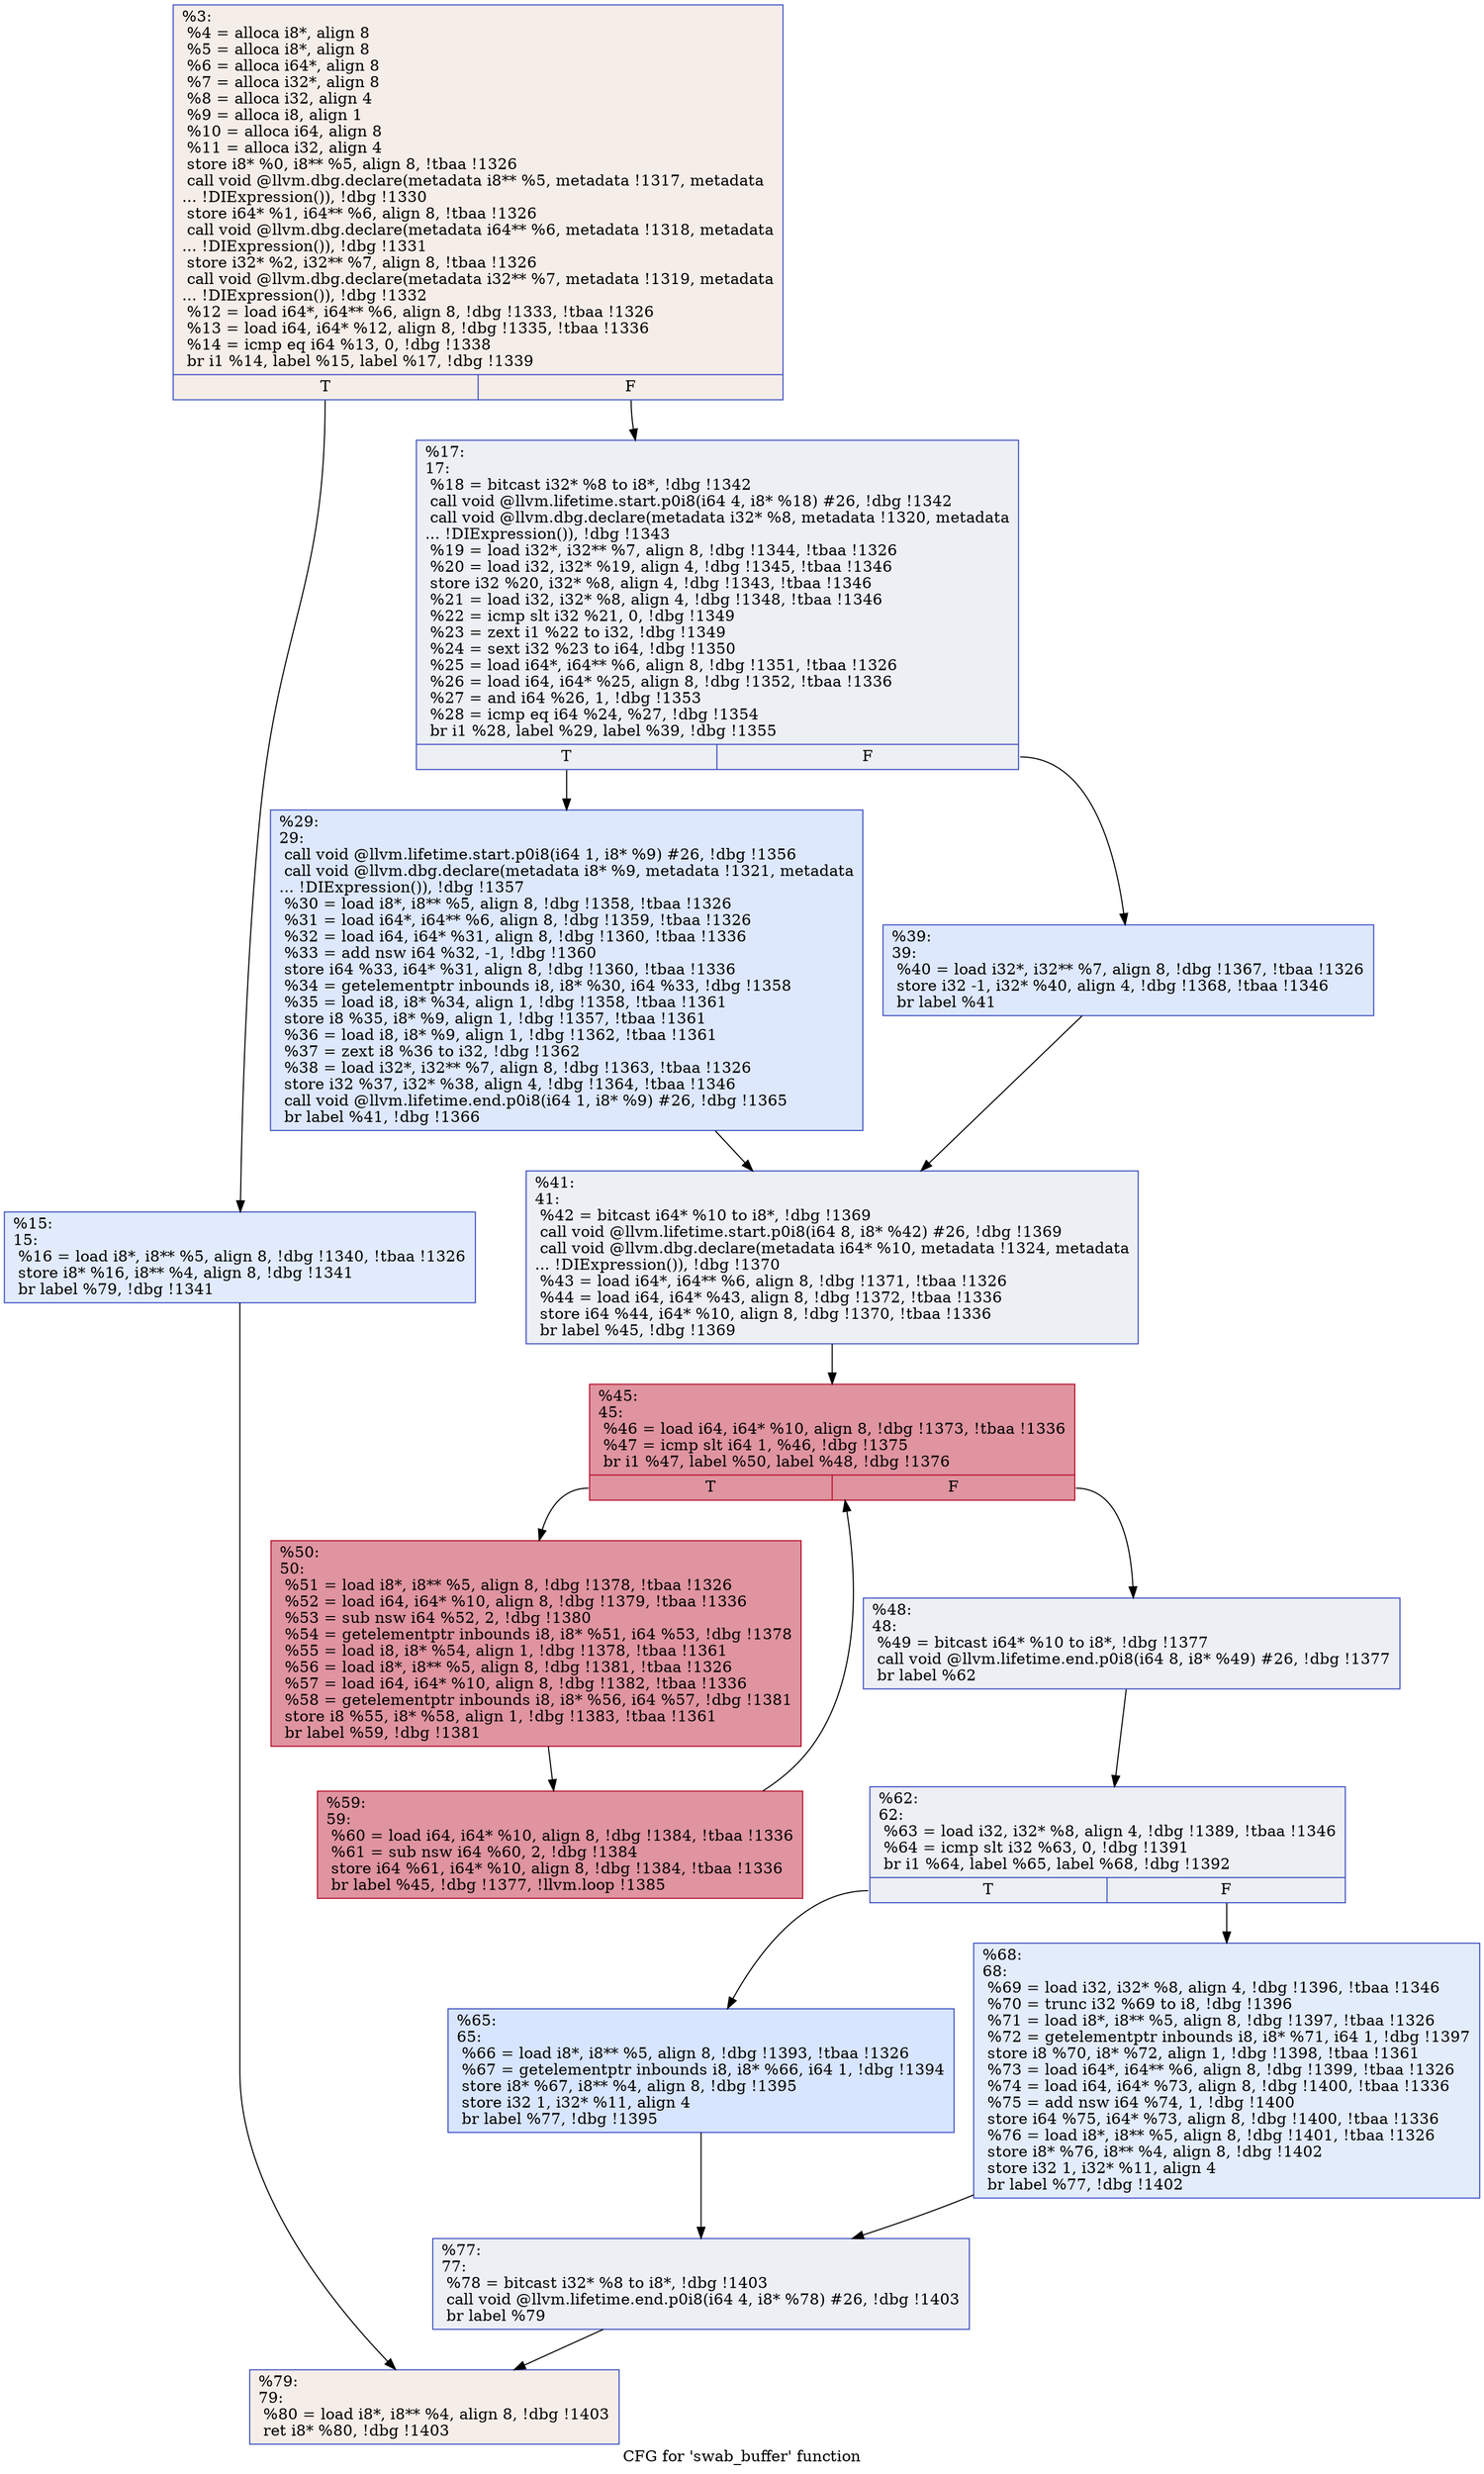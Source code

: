 digraph "CFG for 'swab_buffer' function" {
	label="CFG for 'swab_buffer' function";

	Node0xfd3450 [shape=record,color="#3d50c3ff", style=filled, fillcolor="#e8d6cc70",label="{%3:\l  %4 = alloca i8*, align 8\l  %5 = alloca i8*, align 8\l  %6 = alloca i64*, align 8\l  %7 = alloca i32*, align 8\l  %8 = alloca i32, align 4\l  %9 = alloca i8, align 1\l  %10 = alloca i64, align 8\l  %11 = alloca i32, align 4\l  store i8* %0, i8** %5, align 8, !tbaa !1326\l  call void @llvm.dbg.declare(metadata i8** %5, metadata !1317, metadata\l... !DIExpression()), !dbg !1330\l  store i64* %1, i64** %6, align 8, !tbaa !1326\l  call void @llvm.dbg.declare(metadata i64** %6, metadata !1318, metadata\l... !DIExpression()), !dbg !1331\l  store i32* %2, i32** %7, align 8, !tbaa !1326\l  call void @llvm.dbg.declare(metadata i32** %7, metadata !1319, metadata\l... !DIExpression()), !dbg !1332\l  %12 = load i64*, i64** %6, align 8, !dbg !1333, !tbaa !1326\l  %13 = load i64, i64* %12, align 8, !dbg !1335, !tbaa !1336\l  %14 = icmp eq i64 %13, 0, !dbg !1338\l  br i1 %14, label %15, label %17, !dbg !1339\l|{<s0>T|<s1>F}}"];
	Node0xfd3450:s0 -> Node0xfd3520;
	Node0xfd3450:s1 -> Node0xfd3570;
	Node0xfd3520 [shape=record,color="#3d50c3ff", style=filled, fillcolor="#bbd1f870",label="{%15:\l15:                                               \l  %16 = load i8*, i8** %5, align 8, !dbg !1340, !tbaa !1326\l  store i8* %16, i8** %4, align 8, !dbg !1341\l  br label %79, !dbg !1341\l}"];
	Node0xfd3520 -> Node0xfd3930;
	Node0xfd3570 [shape=record,color="#3d50c3ff", style=filled, fillcolor="#d4dbe670",label="{%17:\l17:                                               \l  %18 = bitcast i32* %8 to i8*, !dbg !1342\l  call void @llvm.lifetime.start.p0i8(i64 4, i8* %18) #26, !dbg !1342\l  call void @llvm.dbg.declare(metadata i32* %8, metadata !1320, metadata\l... !DIExpression()), !dbg !1343\l  %19 = load i32*, i32** %7, align 8, !dbg !1344, !tbaa !1326\l  %20 = load i32, i32* %19, align 4, !dbg !1345, !tbaa !1346\l  store i32 %20, i32* %8, align 4, !dbg !1343, !tbaa !1346\l  %21 = load i32, i32* %8, align 4, !dbg !1348, !tbaa !1346\l  %22 = icmp slt i32 %21, 0, !dbg !1349\l  %23 = zext i1 %22 to i32, !dbg !1349\l  %24 = sext i32 %23 to i64, !dbg !1350\l  %25 = load i64*, i64** %6, align 8, !dbg !1351, !tbaa !1326\l  %26 = load i64, i64* %25, align 8, !dbg !1352, !tbaa !1336\l  %27 = and i64 %26, 1, !dbg !1353\l  %28 = icmp eq i64 %24, %27, !dbg !1354\l  br i1 %28, label %29, label %39, !dbg !1355\l|{<s0>T|<s1>F}}"];
	Node0xfd3570:s0 -> Node0xfd35c0;
	Node0xfd3570:s1 -> Node0xfd3610;
	Node0xfd35c0 [shape=record,color="#3d50c3ff", style=filled, fillcolor="#b2ccfb70",label="{%29:\l29:                                               \l  call void @llvm.lifetime.start.p0i8(i64 1, i8* %9) #26, !dbg !1356\l  call void @llvm.dbg.declare(metadata i8* %9, metadata !1321, metadata\l... !DIExpression()), !dbg !1357\l  %30 = load i8*, i8** %5, align 8, !dbg !1358, !tbaa !1326\l  %31 = load i64*, i64** %6, align 8, !dbg !1359, !tbaa !1326\l  %32 = load i64, i64* %31, align 8, !dbg !1360, !tbaa !1336\l  %33 = add nsw i64 %32, -1, !dbg !1360\l  store i64 %33, i64* %31, align 8, !dbg !1360, !tbaa !1336\l  %34 = getelementptr inbounds i8, i8* %30, i64 %33, !dbg !1358\l  %35 = load i8, i8* %34, align 1, !dbg !1358, !tbaa !1361\l  store i8 %35, i8* %9, align 1, !dbg !1357, !tbaa !1361\l  %36 = load i8, i8* %9, align 1, !dbg !1362, !tbaa !1361\l  %37 = zext i8 %36 to i32, !dbg !1362\l  %38 = load i32*, i32** %7, align 8, !dbg !1363, !tbaa !1326\l  store i32 %37, i32* %38, align 4, !dbg !1364, !tbaa !1346\l  call void @llvm.lifetime.end.p0i8(i64 1, i8* %9) #26, !dbg !1365\l  br label %41, !dbg !1366\l}"];
	Node0xfd35c0 -> Node0xfd3660;
	Node0xfd3610 [shape=record,color="#3d50c3ff", style=filled, fillcolor="#b2ccfb70",label="{%39:\l39:                                               \l  %40 = load i32*, i32** %7, align 8, !dbg !1367, !tbaa !1326\l  store i32 -1, i32* %40, align 4, !dbg !1368, !tbaa !1346\l  br label %41\l}"];
	Node0xfd3610 -> Node0xfd3660;
	Node0xfd3660 [shape=record,color="#3d50c3ff", style=filled, fillcolor="#d4dbe670",label="{%41:\l41:                                               \l  %42 = bitcast i64* %10 to i8*, !dbg !1369\l  call void @llvm.lifetime.start.p0i8(i64 8, i8* %42) #26, !dbg !1369\l  call void @llvm.dbg.declare(metadata i64* %10, metadata !1324, metadata\l... !DIExpression()), !dbg !1370\l  %43 = load i64*, i64** %6, align 8, !dbg !1371, !tbaa !1326\l  %44 = load i64, i64* %43, align 8, !dbg !1372, !tbaa !1336\l  store i64 %44, i64* %10, align 8, !dbg !1370, !tbaa !1336\l  br label %45, !dbg !1369\l}"];
	Node0xfd3660 -> Node0xfd36b0;
	Node0xfd36b0 [shape=record,color="#b70d28ff", style=filled, fillcolor="#b70d2870",label="{%45:\l45:                                               \l  %46 = load i64, i64* %10, align 8, !dbg !1373, !tbaa !1336\l  %47 = icmp slt i64 1, %46, !dbg !1375\l  br i1 %47, label %50, label %48, !dbg !1376\l|{<s0>T|<s1>F}}"];
	Node0xfd36b0:s0 -> Node0xfd3750;
	Node0xfd36b0:s1 -> Node0xfd3700;
	Node0xfd3700 [shape=record,color="#3d50c3ff", style=filled, fillcolor="#d4dbe670",label="{%48:\l48:                                               \l  %49 = bitcast i64* %10 to i8*, !dbg !1377\l  call void @llvm.lifetime.end.p0i8(i64 8, i8* %49) #26, !dbg !1377\l  br label %62\l}"];
	Node0xfd3700 -> Node0xfd37f0;
	Node0xfd3750 [shape=record,color="#b70d28ff", style=filled, fillcolor="#b70d2870",label="{%50:\l50:                                               \l  %51 = load i8*, i8** %5, align 8, !dbg !1378, !tbaa !1326\l  %52 = load i64, i64* %10, align 8, !dbg !1379, !tbaa !1336\l  %53 = sub nsw i64 %52, 2, !dbg !1380\l  %54 = getelementptr inbounds i8, i8* %51, i64 %53, !dbg !1378\l  %55 = load i8, i8* %54, align 1, !dbg !1378, !tbaa !1361\l  %56 = load i8*, i8** %5, align 8, !dbg !1381, !tbaa !1326\l  %57 = load i64, i64* %10, align 8, !dbg !1382, !tbaa !1336\l  %58 = getelementptr inbounds i8, i8* %56, i64 %57, !dbg !1381\l  store i8 %55, i8* %58, align 1, !dbg !1383, !tbaa !1361\l  br label %59, !dbg !1381\l}"];
	Node0xfd3750 -> Node0xfd37a0;
	Node0xfd37a0 [shape=record,color="#b70d28ff", style=filled, fillcolor="#b70d2870",label="{%59:\l59:                                               \l  %60 = load i64, i64* %10, align 8, !dbg !1384, !tbaa !1336\l  %61 = sub nsw i64 %60, 2, !dbg !1384\l  store i64 %61, i64* %10, align 8, !dbg !1384, !tbaa !1336\l  br label %45, !dbg !1377, !llvm.loop !1385\l}"];
	Node0xfd37a0 -> Node0xfd36b0;
	Node0xfd37f0 [shape=record,color="#3d50c3ff", style=filled, fillcolor="#d4dbe670",label="{%62:\l62:                                               \l  %63 = load i32, i32* %8, align 4, !dbg !1389, !tbaa !1346\l  %64 = icmp slt i32 %63, 0, !dbg !1391\l  br i1 %64, label %65, label %68, !dbg !1392\l|{<s0>T|<s1>F}}"];
	Node0xfd37f0:s0 -> Node0xfd3840;
	Node0xfd37f0:s1 -> Node0xfd3890;
	Node0xfd3840 [shape=record,color="#3d50c3ff", style=filled, fillcolor="#a7c5fe70",label="{%65:\l65:                                               \l  %66 = load i8*, i8** %5, align 8, !dbg !1393, !tbaa !1326\l  %67 = getelementptr inbounds i8, i8* %66, i64 1, !dbg !1394\l  store i8* %67, i8** %4, align 8, !dbg !1395\l  store i32 1, i32* %11, align 4\l  br label %77, !dbg !1395\l}"];
	Node0xfd3840 -> Node0xfd38e0;
	Node0xfd3890 [shape=record,color="#3d50c3ff", style=filled, fillcolor="#bfd3f670",label="{%68:\l68:                                               \l  %69 = load i32, i32* %8, align 4, !dbg !1396, !tbaa !1346\l  %70 = trunc i32 %69 to i8, !dbg !1396\l  %71 = load i8*, i8** %5, align 8, !dbg !1397, !tbaa !1326\l  %72 = getelementptr inbounds i8, i8* %71, i64 1, !dbg !1397\l  store i8 %70, i8* %72, align 1, !dbg !1398, !tbaa !1361\l  %73 = load i64*, i64** %6, align 8, !dbg !1399, !tbaa !1326\l  %74 = load i64, i64* %73, align 8, !dbg !1400, !tbaa !1336\l  %75 = add nsw i64 %74, 1, !dbg !1400\l  store i64 %75, i64* %73, align 8, !dbg !1400, !tbaa !1336\l  %76 = load i8*, i8** %5, align 8, !dbg !1401, !tbaa !1326\l  store i8* %76, i8** %4, align 8, !dbg !1402\l  store i32 1, i32* %11, align 4\l  br label %77, !dbg !1402\l}"];
	Node0xfd3890 -> Node0xfd38e0;
	Node0xfd38e0 [shape=record,color="#3d50c3ff", style=filled, fillcolor="#d4dbe670",label="{%77:\l77:                                               \l  %78 = bitcast i32* %8 to i8*, !dbg !1403\l  call void @llvm.lifetime.end.p0i8(i64 4, i8* %78) #26, !dbg !1403\l  br label %79\l}"];
	Node0xfd38e0 -> Node0xfd3930;
	Node0xfd3930 [shape=record,color="#3d50c3ff", style=filled, fillcolor="#e8d6cc70",label="{%79:\l79:                                               \l  %80 = load i8*, i8** %4, align 8, !dbg !1403\l  ret i8* %80, !dbg !1403\l}"];
}

